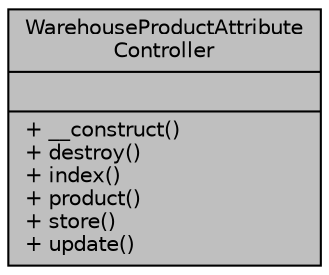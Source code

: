 digraph "WarehouseProductAttributeController"
{
 // LATEX_PDF_SIZE
  bgcolor="transparent";
  edge [fontname="Helvetica",fontsize="10",labelfontname="Helvetica",labelfontsize="10"];
  node [fontname="Helvetica",fontsize="10",shape=record];
  Node1 [label="{WarehouseProductAttribute\lController\n||+ __construct()\l+ destroy()\l+ index()\l+ product()\l+ store()\l+ update()\l}",height=0.2,width=0.4,color="black", fillcolor="grey75", style="filled", fontcolor="black",tooltip="Eliminar."];
}

